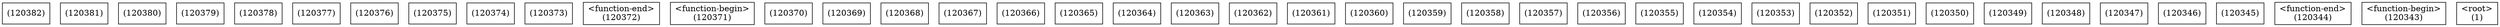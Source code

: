 digraph graphname {
n120382 [shape=box,label="(120382)"];
n120381 [shape=box,label="(120381)"];
n120380 [shape=box,label="(120380)"];
n120379 [shape=box,label="(120379)"];
n120378 [shape=box,label="(120378)"];
n120377 [shape=box,label="(120377)"];
n120376 [shape=box,label="(120376)"];
n120375 [shape=box,label="(120375)"];
n120374 [shape=box,label="(120374)"];
n120373 [shape=box,label="(120373)"];
n120372 [shape=box,label="<function-end>
(120372)"];
n120371 [shape=box,label="<function-begin>
(120371)"];
n120370 [shape=box,label="(120370)"];
n120369 [shape=box,label="(120369)"];
n120368 [shape=box,label="(120368)"];
n120367 [shape=box,label="(120367)"];
n120366 [shape=box,label="(120366)"];
n120365 [shape=box,label="(120365)"];
n120364 [shape=box,label="(120364)"];
n120363 [shape=box,label="(120363)"];
n120362 [shape=box,label="(120362)"];
n120361 [shape=box,label="(120361)"];
n120360 [shape=box,label="(120360)"];
n120359 [shape=box,label="(120359)"];
n120358 [shape=box,label="(120358)"];
n120357 [shape=box,label="(120357)"];
n120356 [shape=box,label="(120356)"];
n120355 [shape=box,label="(120355)"];
n120354 [shape=box,label="(120354)"];
n120353 [shape=box,label="(120353)"];
n120352 [shape=box,label="(120352)"];
n120351 [shape=box,label="(120351)"];
n120350 [shape=box,label="(120350)"];
n120349 [shape=box,label="(120349)"];
n120348 [shape=box,label="(120348)"];
n120347 [shape=box,label="(120347)"];
n120346 [shape=box,label="(120346)"];
n120345 [shape=box,label="(120345)"];
n120344 [shape=box,label="<function-end>
(120344)"];
n120343 [shape=box,label="<function-begin>
(120343)"];
n1 [shape=box,label="<root>
(1)"];
}
